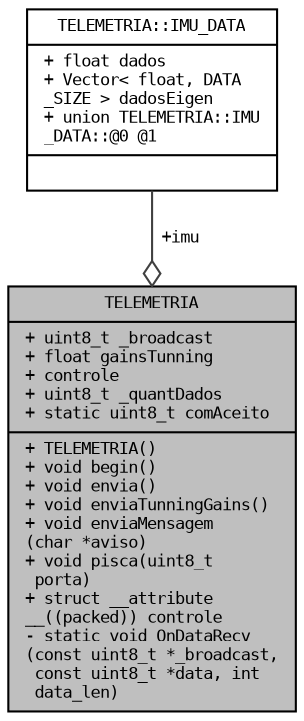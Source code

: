 digraph "TELEMETRIA"
{
 // LATEX_PDF_SIZE
  bgcolor="transparent";
  edge [fontname="DejaVuSansMono",fontsize="8",labelfontname="DejaVuSansMono",labelfontsize="8"];
  node [fontname="DejaVuSansMono",fontsize="8",shape=record];
  Node1 [label="{TELEMETRIA\n|+ uint8_t _broadcast\l+ float gainsTunning\l+  controle\l+ uint8_t _quantDados\l+ static uint8_t comAceito\l|+  TELEMETRIA()\l+ void begin()\l+ void envia()\l+ void enviaTunningGains()\l+ void enviaMensagem\l(char *aviso)\l+ void pisca(uint8_t\l porta)\l+ struct __attribute\l__((packed)) controle\l- static void OnDataRecv\l(const uint8_t *_broadcast,\l const uint8_t *data, int\l data_len)\l}",height=0.2,width=0.4,color="black", fillcolor="grey75", style="filled", fontcolor="black",tooltip=" "];
  Node2 -> Node1 [color="grey25",fontsize="8",style="solid",label=" +imu" ,arrowhead="odiamond",fontname="DejaVuSansMono"];
  Node2 [label="{TELEMETRIA::IMU_DATA\n|+ float dados\l+ Vector\< float, DATA\l_SIZE \> dadosEigen\l+ union TELEMETRIA::IMU\l_DATA::@0 @1\l|}",height=0.2,width=0.4,color="black",URL="$structTELEMETRIA_1_1IMU__DATA.html",tooltip="Estrutura de mensagem."];
}
